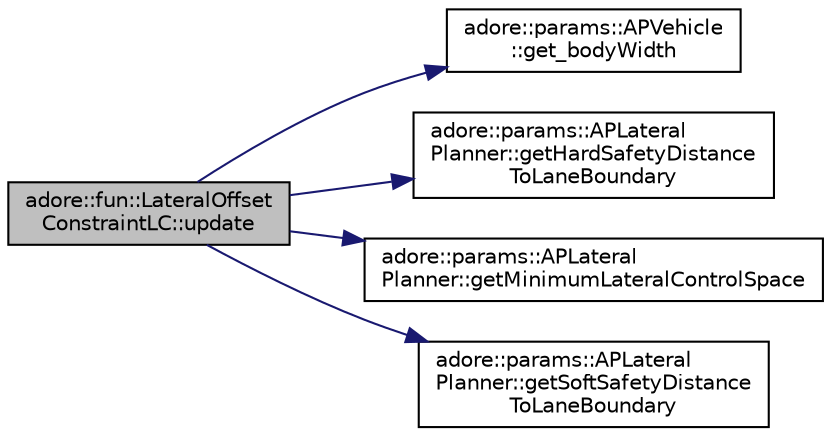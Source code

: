 digraph "adore::fun::LateralOffsetConstraintLC::update"
{
 // LATEX_PDF_SIZE
  edge [fontname="Helvetica",fontsize="10",labelfontname="Helvetica",labelfontsize="10"];
  node [fontname="Helvetica",fontsize="10",shape=record];
  rankdir="LR";
  Node1 [label="adore::fun::LateralOffset\lConstraintLC::update",height=0.2,width=0.4,color="black", fillcolor="grey75", style="filled", fontcolor="black",tooltip=" "];
  Node1 -> Node2 [color="midnightblue",fontsize="10",style="solid",fontname="Helvetica"];
  Node2 [label="adore::params::APVehicle\l::get_bodyWidth",height=0.2,width=0.4,color="black", fillcolor="white", style="filled",URL="$classadore_1_1params_1_1APVehicle.html#a71c62e5ede07773108e7a291672bdd85",tooltip=" "];
  Node1 -> Node3 [color="midnightblue",fontsize="10",style="solid",fontname="Helvetica"];
  Node3 [label="adore::params::APLateral\lPlanner::getHardSafetyDistance\lToLaneBoundary",height=0.2,width=0.4,color="black", fillcolor="white", style="filled",URL="$classadore_1_1params_1_1APLateralPlanner.html#aa6048c1ffad05e149f4808b40338ce4b",tooltip="getHardSafetyDistanceToLaneBoundary returns the minimum distance between lane boundary and vehicle si..."];
  Node1 -> Node4 [color="midnightblue",fontsize="10",style="solid",fontname="Helvetica"];
  Node4 [label="adore::params::APLateral\lPlanner::getMinimumLateralControlSpace",height=0.2,width=0.4,color="black", fillcolor="white", style="filled",URL="$classadore_1_1params_1_1APLateralPlanner.html#a046c82ef277615160a6b0e6748fc375c",tooltip="getMinimumLateralControlSpace returns the minimum desired lateral control space: If vehicle has more ..."];
  Node1 -> Node5 [color="midnightblue",fontsize="10",style="solid",fontname="Helvetica"];
  Node5 [label="adore::params::APLateral\lPlanner::getSoftSafetyDistance\lToLaneBoundary",height=0.2,width=0.4,color="black", fillcolor="white", style="filled",URL="$classadore_1_1params_1_1APLateralPlanner.html#ab33cd53535fce48c284140dbe177f7f3",tooltip="getSoftSafetyDistanceToLaneBoundary returns the minimum distance between lane boundary and vehicle si..."];
}
